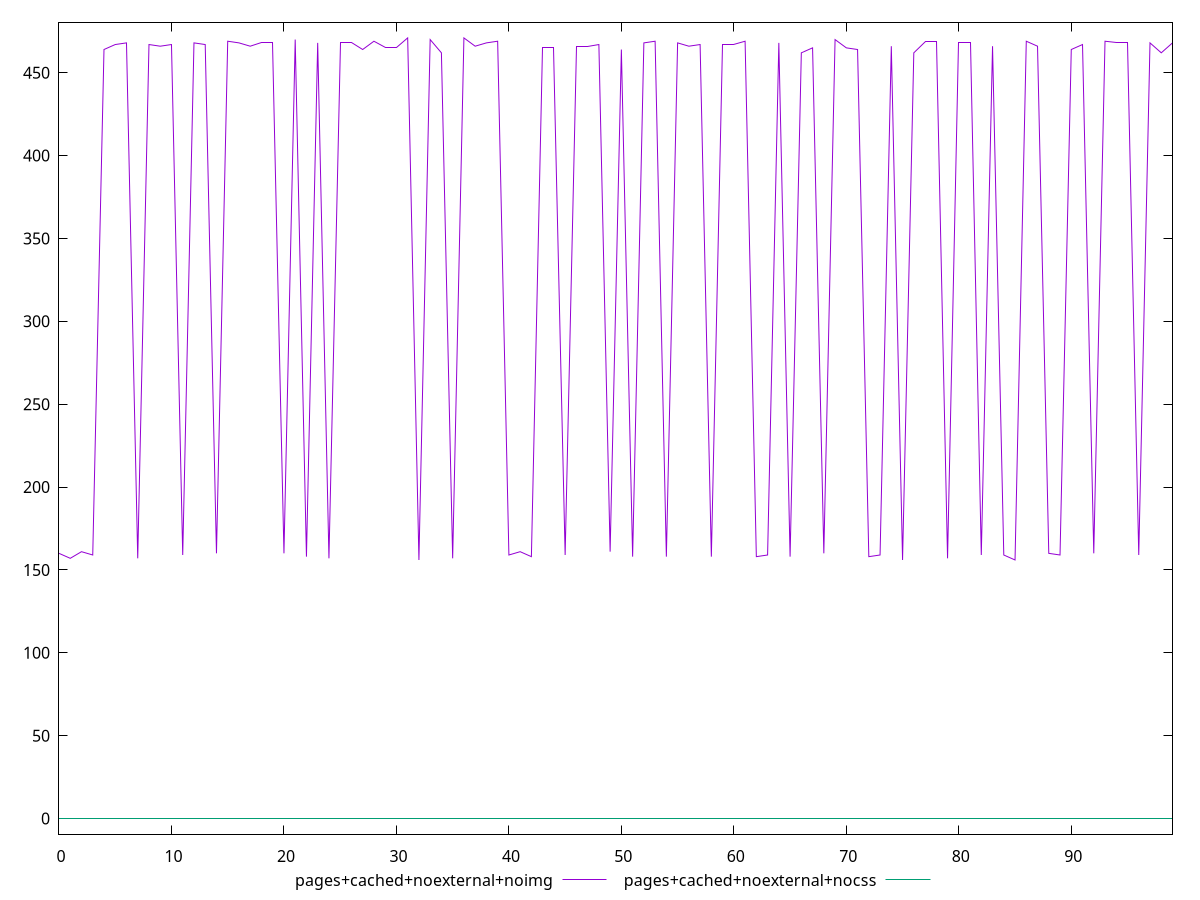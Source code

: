 reset

$pagesCachedNoexternalNoimg <<EOF
0 160
1 157
2 161
3 159
4 464
5 467
6 468
7 157
8 467
9 466
10 467
11 159
12 468
13 467
14 160
15 469
16 468
17 466
18 468
19 468
20 160
21 470
22 158
23 468
24 157
25 468
26 468
27 464
28 469
29 465
30 465
31 471
32 156
33 470
34 462
35 157
36 471
37 466
38 468
39 469
40 159
41 161
42 158
43 465
44 465
45 159
46 466
47 466
48 467
49 161
50 464
51 158
52 468
53 469
54 158
55 468
56 466
57 467
58 158
59 467
60 467
61 469
62 158
63 159
64 468
65 158
66 462
67 465
68 160
69 470
70 465
71 464
72 158
73 159
74 466
75 156
76 462
77 469
78 469
79 157
80 468
81 468
82 159
83 466
84 159
85 156
86 469
87 466
88 160
89 159
90 464
91 467
92 160
93 469
94 468
95 468
96 159
97 468
98 462
99 468
EOF

$pagesCachedNoexternalNocss <<EOF
0 0
1 0
2 0
3 0
4 0
5 0
6 0
7 0
8 0
9 0
10 0
11 0
12 0
13 0
14 0
15 0
16 0
17 0
18 0
19 0
20 0
21 0
22 0
23 0
24 0
25 0
26 0
27 0
28 0
29 0
30 0
31 0
32 0
33 0
34 0
35 0
36 0
37 0
38 0
39 0
40 0
41 0
42 0
43 0
44 0
45 0
46 0
47 0
48 0
49 0
50 0
51 0
52 0
53 0
54 0
55 0
56 0
57 0
58 0
59 0
60 0
61 0
62 0
63 0
64 0
65 0
66 0
67 0
68 0
69 0
70 0
71 0
72 0
73 0
74 0
75 0
76 0
77 0
78 0
79 0
80 0
81 0
82 0
83 0
84 0
85 0
86 0
87 0
88 0
89 0
90 0
91 0
92 0
93 0
94 0
95 0
96 0
97 0
98 0
99 0
EOF

set key outside below
set xrange [0:99]
set yrange [-9.42:480.42]
set terminal svg size 640, 500 enhanced background rgb 'white'
set output "report_00007_2020-12-11T15:55:29.892Z/render-blocking-resources/comparison/line/8_vs_9.svg"

plot $pagesCachedNoexternalNoimg title "pages+cached+noexternal+noimg" with line, \
     $pagesCachedNoexternalNocss title "pages+cached+noexternal+nocss" with line

reset

